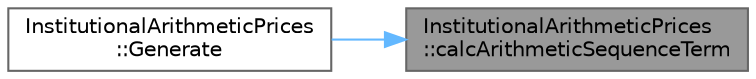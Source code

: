 digraph "InstitutionalArithmeticPrices::calcArithmeticSequenceTerm"
{
 // LATEX_PDF_SIZE
  bgcolor="transparent";
  edge [fontname=Helvetica,fontsize=10,labelfontname=Helvetica,labelfontsize=10];
  node [fontname=Helvetica,fontsize=10,shape=box,height=0.2,width=0.4];
  rankdir="RL";
  Node1 [id="Node000001",label="InstitutionalArithmeticPrices\l::calcArithmeticSequenceTerm",height=0.2,width=0.4,color="gray40", fillcolor="grey60", style="filled", fontcolor="black",tooltip=" "];
  Node1 -> Node2 [id="edge1_Node000001_Node000002",dir="back",color="steelblue1",style="solid",tooltip=" "];
  Node2 [id="Node000002",label="InstitutionalArithmeticPrices\l::Generate",height=0.2,width=0.4,color="grey40", fillcolor="white", style="filled",URL="$class_institutional_arithmetic_prices.html#ae8bad17f8c7dee5e240b7277bc38a940",tooltip=" "];
}
